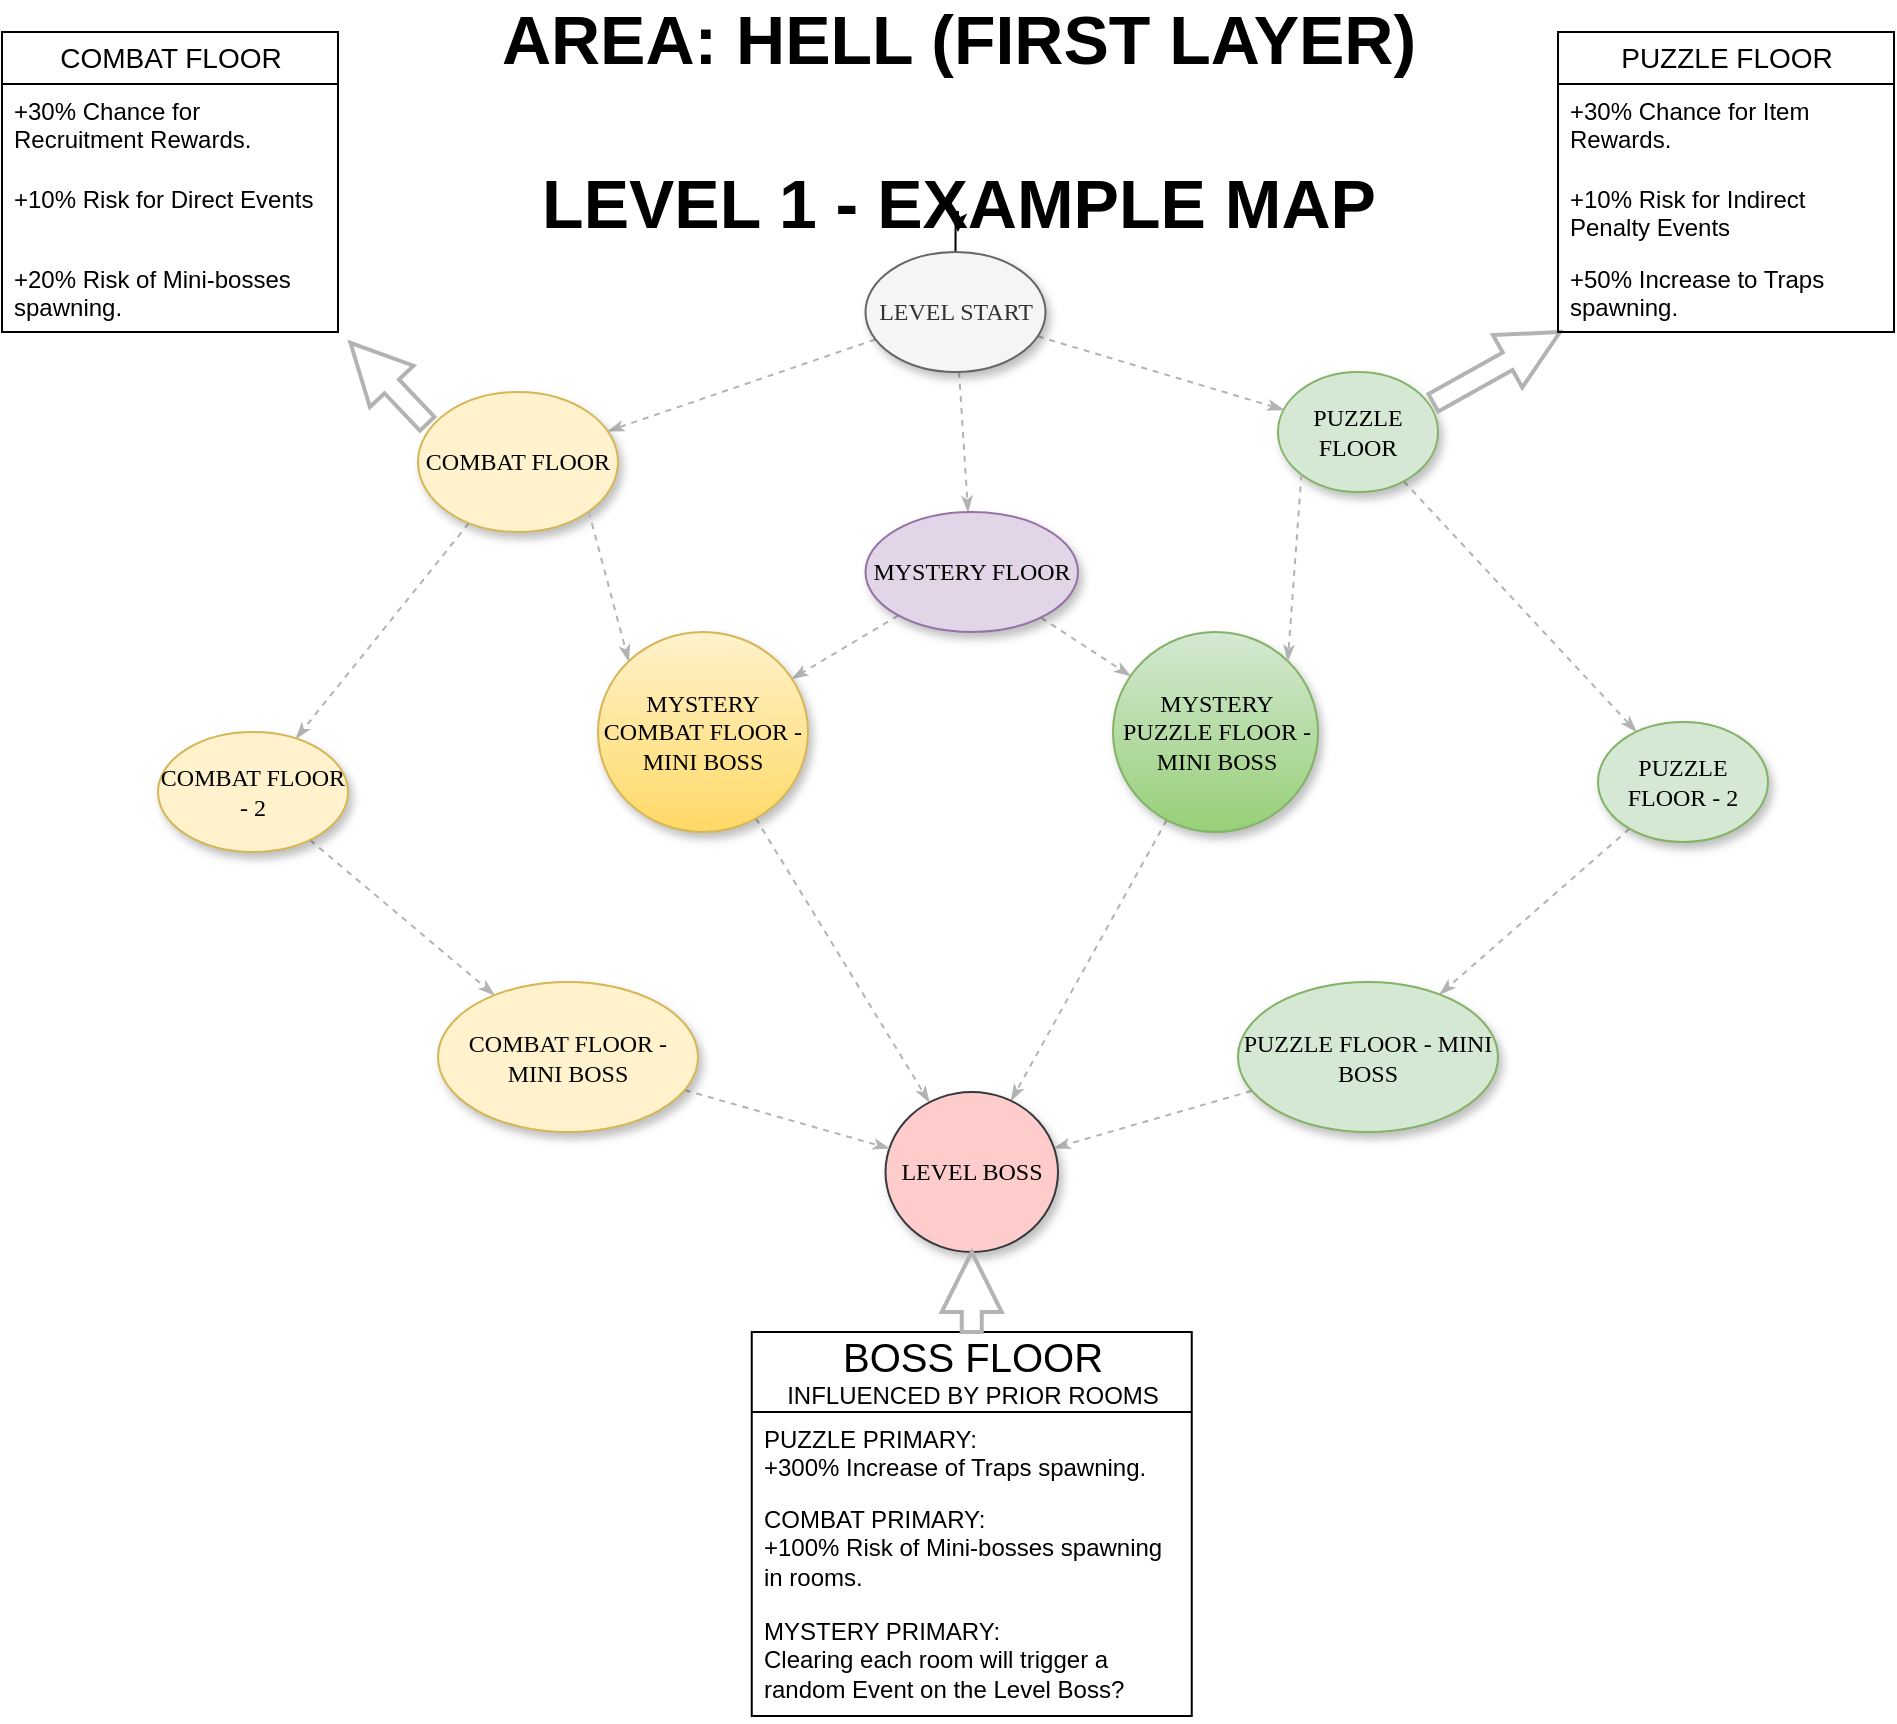<mxfile version="23.1.6" type="github">
  <diagram name="Page-1" id="-TcGN0LLppVqEFjLeOrq">
    <mxGraphModel dx="2643" dy="865" grid="1" gridSize="10" guides="1" tooltips="1" connect="1" arrows="1" fold="1" page="1" pageScale="1" pageWidth="850" pageHeight="1100" math="0" shadow="0">
      <root>
        <mxCell id="0" />
        <mxCell id="1" parent="0" />
        <mxCell id="Wnhr-yuvcMZ0hcZIam0n-1" style="edgeStyle=none;rounded=1;html=1;labelBackgroundColor=none;startArrow=none;startFill=0;startSize=5;endArrow=classicThin;endFill=1;endSize=5;jettySize=auto;orthogonalLoop=1;strokeColor=#B3B3B3;strokeWidth=1;fontFamily=Verdana;fontSize=12;dashed=1;" edge="1" parent="1" source="Wnhr-yuvcMZ0hcZIam0n-4" target="Wnhr-yuvcMZ0hcZIam0n-7">
          <mxGeometry relative="1" as="geometry" />
        </mxCell>
        <mxCell id="Wnhr-yuvcMZ0hcZIam0n-2" value="" style="edgeStyle=none;rounded=1;html=1;labelBackgroundColor=none;startArrow=none;startFill=0;startSize=5;endArrow=classicThin;endFill=1;endSize=5;jettySize=auto;orthogonalLoop=1;strokeColor=#B3B3B3;strokeWidth=1;fontFamily=Verdana;fontSize=12;dashed=1;" edge="1" parent="1" source="Wnhr-yuvcMZ0hcZIam0n-4" target="Wnhr-yuvcMZ0hcZIam0n-20">
          <mxGeometry relative="1" as="geometry" />
        </mxCell>
        <mxCell id="Wnhr-yuvcMZ0hcZIam0n-3" value="" style="edgeStyle=none;rounded=1;html=1;labelBackgroundColor=none;startArrow=none;startFill=0;startSize=5;endArrow=classicThin;endFill=1;endSize=5;jettySize=auto;orthogonalLoop=1;strokeColor=#B3B3B3;strokeWidth=1;fontFamily=Verdana;fontSize=12;dashed=1;" edge="1" parent="1" source="Wnhr-yuvcMZ0hcZIam0n-4" target="Wnhr-yuvcMZ0hcZIam0n-9">
          <mxGeometry relative="1" as="geometry" />
        </mxCell>
        <mxCell id="Wnhr-yuvcMZ0hcZIam0n-62" value="" style="edgeStyle=orthogonalEdgeStyle;rounded=0;orthogonalLoop=1;jettySize=auto;html=1;" edge="1" parent="1" source="Wnhr-yuvcMZ0hcZIam0n-4" target="Wnhr-yuvcMZ0hcZIam0n-41">
          <mxGeometry relative="1" as="geometry" />
        </mxCell>
        <mxCell id="Wnhr-yuvcMZ0hcZIam0n-4" value="LEVEL START" style="ellipse;whiteSpace=wrap;html=1;rounded=0;shadow=1;comic=0;labelBackgroundColor=none;strokeWidth=1;fontFamily=Verdana;fontSize=12;align=center;fillColor=#f5f5f5;fontColor=#333333;strokeColor=#666666;" vertex="1" parent="1">
          <mxGeometry x="263.75" y="160" width="90" height="60" as="geometry" />
        </mxCell>
        <mxCell id="Wnhr-yuvcMZ0hcZIam0n-5" value="" style="edgeStyle=none;rounded=1;html=1;labelBackgroundColor=none;startArrow=none;startFill=0;startSize=5;endArrow=classicThin;endFill=1;endSize=5;jettySize=auto;orthogonalLoop=1;strokeColor=#B3B3B3;strokeWidth=1;fontFamily=Verdana;fontSize=12;dashed=1;" edge="1" parent="1" source="Wnhr-yuvcMZ0hcZIam0n-7" target="Wnhr-yuvcMZ0hcZIam0n-17">
          <mxGeometry relative="1" as="geometry" />
        </mxCell>
        <mxCell id="Wnhr-yuvcMZ0hcZIam0n-6" value="" style="edgeStyle=none;rounded=1;html=1;labelBackgroundColor=none;startArrow=none;startFill=0;startSize=5;endArrow=classicThin;endFill=1;endSize=5;jettySize=auto;orthogonalLoop=1;strokeColor=#B3B3B3;strokeWidth=1;fontFamily=Verdana;fontSize=12;dashed=1;" edge="1" parent="1" source="Wnhr-yuvcMZ0hcZIam0n-7" target="Wnhr-yuvcMZ0hcZIam0n-15">
          <mxGeometry relative="1" as="geometry" />
        </mxCell>
        <mxCell id="Wnhr-yuvcMZ0hcZIam0n-7" value="MYSTERY FLOOR" style="ellipse;whiteSpace=wrap;html=1;rounded=0;shadow=1;comic=0;labelBackgroundColor=none;strokeWidth=1;fontFamily=Verdana;fontSize=12;align=center;fillColor=#e1d5e7;strokeColor=#9673a6;" vertex="1" parent="1">
          <mxGeometry x="263.75" y="290" width="106.25" height="60" as="geometry" />
        </mxCell>
        <mxCell id="Wnhr-yuvcMZ0hcZIam0n-8" value="" style="edgeStyle=none;rounded=1;html=1;labelBackgroundColor=none;startArrow=none;startFill=0;startSize=5;endArrow=classicThin;endFill=1;endSize=5;jettySize=auto;orthogonalLoop=1;strokeColor=#B3B3B3;strokeWidth=1;fontFamily=Verdana;fontSize=12;dashed=1;" edge="1" parent="1" source="Wnhr-yuvcMZ0hcZIam0n-9" target="Wnhr-yuvcMZ0hcZIam0n-11">
          <mxGeometry relative="1" as="geometry" />
        </mxCell>
        <mxCell id="Wnhr-yuvcMZ0hcZIam0n-9" value="PUZZLE FLOOR" style="ellipse;whiteSpace=wrap;html=1;rounded=0;shadow=1;comic=0;labelBackgroundColor=none;strokeWidth=1;fontFamily=Verdana;fontSize=12;align=center;fillColor=#d5e8d4;strokeColor=#82b366;" vertex="1" parent="1">
          <mxGeometry x="470" y="220" width="80" height="60" as="geometry" />
        </mxCell>
        <mxCell id="Wnhr-yuvcMZ0hcZIam0n-10" value="" style="edgeStyle=none;rounded=1;html=1;labelBackgroundColor=none;startArrow=none;startFill=0;startSize=5;endArrow=classicThin;endFill=1;endSize=5;jettySize=auto;orthogonalLoop=1;strokeColor=#B3B3B3;strokeWidth=1;fontFamily=Verdana;fontSize=12;dashed=1;" edge="1" parent="1" source="Wnhr-yuvcMZ0hcZIam0n-11" target="Wnhr-yuvcMZ0hcZIam0n-13">
          <mxGeometry relative="1" as="geometry" />
        </mxCell>
        <mxCell id="Wnhr-yuvcMZ0hcZIam0n-11" value="PUZZLE FLOOR - 2" style="ellipse;whiteSpace=wrap;html=1;rounded=0;shadow=1;comic=0;labelBackgroundColor=none;strokeWidth=1;fontFamily=Verdana;fontSize=12;align=center;fillColor=#d5e8d4;strokeColor=#82b366;" vertex="1" parent="1">
          <mxGeometry x="630" y="395" width="85" height="60" as="geometry" />
        </mxCell>
        <mxCell id="Wnhr-yuvcMZ0hcZIam0n-12" value="" style="edgeStyle=none;rounded=1;html=1;labelBackgroundColor=none;startArrow=none;startFill=0;startSize=5;endArrow=classicThin;endFill=1;endSize=5;jettySize=auto;orthogonalLoop=1;strokeColor=#B3B3B3;strokeWidth=1;fontFamily=Verdana;fontSize=12;dashed=1;" edge="1" parent="1" source="Wnhr-yuvcMZ0hcZIam0n-13" target="Wnhr-yuvcMZ0hcZIam0n-18">
          <mxGeometry relative="1" as="geometry" />
        </mxCell>
        <mxCell id="Wnhr-yuvcMZ0hcZIam0n-13" value="PUZZLE FLOOR - MINI BOSS" style="ellipse;whiteSpace=wrap;html=1;rounded=0;shadow=1;comic=0;labelBackgroundColor=none;strokeWidth=1;fontFamily=Verdana;fontSize=12;align=center;fillColor=#d5e8d4;strokeColor=#82b366;" vertex="1" parent="1">
          <mxGeometry x="450" y="525" width="130" height="75" as="geometry" />
        </mxCell>
        <mxCell id="Wnhr-yuvcMZ0hcZIam0n-14" value="" style="edgeStyle=none;rounded=1;html=1;labelBackgroundColor=none;startArrow=none;startFill=0;startSize=5;endArrow=classicThin;endFill=1;endSize=5;jettySize=auto;orthogonalLoop=1;strokeColor=#B3B3B3;strokeWidth=1;fontFamily=Verdana;fontSize=12;dashed=1;" edge="1" parent="1" source="Wnhr-yuvcMZ0hcZIam0n-15" target="Wnhr-yuvcMZ0hcZIam0n-18">
          <mxGeometry relative="1" as="geometry" />
        </mxCell>
        <mxCell id="Wnhr-yuvcMZ0hcZIam0n-15" value="MYSTERY PUZZLE FLOOR - MINI BOSS" style="ellipse;whiteSpace=wrap;html=1;rounded=0;shadow=1;comic=0;labelBackgroundColor=none;strokeWidth=1;fontFamily=Verdana;fontSize=12;align=center;fillColor=#d5e8d4;gradientColor=#97d077;strokeColor=#82b366;" vertex="1" parent="1">
          <mxGeometry x="387.5" y="350" width="102.5" height="100" as="geometry" />
        </mxCell>
        <mxCell id="Wnhr-yuvcMZ0hcZIam0n-16" value="" style="edgeStyle=none;rounded=1;html=1;labelBackgroundColor=none;startArrow=none;startFill=0;startSize=5;endArrow=classicThin;endFill=1;endSize=5;jettySize=auto;orthogonalLoop=1;strokeColor=#B3B3B3;strokeWidth=1;fontFamily=Verdana;fontSize=12;dashed=1;" edge="1" parent="1" source="Wnhr-yuvcMZ0hcZIam0n-17" target="Wnhr-yuvcMZ0hcZIam0n-18">
          <mxGeometry relative="1" as="geometry" />
        </mxCell>
        <mxCell id="Wnhr-yuvcMZ0hcZIam0n-17" value="MYSTERY COMBAT FLOOR - MINI BOSS" style="ellipse;whiteSpace=wrap;html=1;rounded=0;shadow=1;comic=0;labelBackgroundColor=none;strokeWidth=1;fontFamily=Verdana;fontSize=12;align=center;fillColor=#fff2cc;gradientColor=#ffd966;strokeColor=#d6b656;" vertex="1" parent="1">
          <mxGeometry x="130" y="350" width="105" height="100" as="geometry" />
        </mxCell>
        <mxCell id="Wnhr-yuvcMZ0hcZIam0n-18" value="LEVEL BOSS" style="ellipse;whiteSpace=wrap;html=1;rounded=0;shadow=1;comic=0;labelBackgroundColor=none;strokeWidth=1;fontFamily=Verdana;fontSize=12;align=center;fillColor=#ffcccc;strokeColor=#36393d;" vertex="1" parent="1">
          <mxGeometry x="273.75" y="580" width="86.25" height="80" as="geometry" />
        </mxCell>
        <mxCell id="Wnhr-yuvcMZ0hcZIam0n-19" value="" style="edgeStyle=none;rounded=1;html=1;labelBackgroundColor=none;startArrow=none;startFill=0;startSize=5;endArrow=classicThin;endFill=1;endSize=5;jettySize=auto;orthogonalLoop=1;strokeColor=#B3B3B3;strokeWidth=1;fontFamily=Verdana;fontSize=12;dashed=1;" edge="1" parent="1" source="Wnhr-yuvcMZ0hcZIam0n-20" target="Wnhr-yuvcMZ0hcZIam0n-22">
          <mxGeometry relative="1" as="geometry" />
        </mxCell>
        <mxCell id="Wnhr-yuvcMZ0hcZIam0n-20" value="COMBAT FLOOR" style="ellipse;whiteSpace=wrap;html=1;rounded=0;shadow=1;comic=0;labelBackgroundColor=none;strokeWidth=1;fontFamily=Verdana;fontSize=12;align=center;fillColor=#fff2cc;strokeColor=#d6b656;" vertex="1" parent="1">
          <mxGeometry x="40" y="230" width="100" height="70" as="geometry" />
        </mxCell>
        <mxCell id="Wnhr-yuvcMZ0hcZIam0n-21" value="" style="edgeStyle=none;rounded=1;html=1;labelBackgroundColor=none;startArrow=none;startFill=0;startSize=5;endArrow=classicThin;endFill=1;endSize=5;jettySize=auto;orthogonalLoop=1;strokeColor=#B3B3B3;strokeWidth=1;fontFamily=Verdana;fontSize=12;dashed=1;" edge="1" parent="1" source="Wnhr-yuvcMZ0hcZIam0n-22" target="Wnhr-yuvcMZ0hcZIam0n-24">
          <mxGeometry relative="1" as="geometry" />
        </mxCell>
        <mxCell id="Wnhr-yuvcMZ0hcZIam0n-22" value="COMBAT FLOOR - 2" style="ellipse;whiteSpace=wrap;html=1;rounded=0;shadow=1;comic=0;labelBackgroundColor=none;strokeWidth=1;fontFamily=Verdana;fontSize=12;align=center;fillColor=#fff2cc;strokeColor=#d6b656;" vertex="1" parent="1">
          <mxGeometry x="-90" y="400" width="95" height="60" as="geometry" />
        </mxCell>
        <mxCell id="Wnhr-yuvcMZ0hcZIam0n-23" value="" style="edgeStyle=none;rounded=1;html=1;labelBackgroundColor=none;startArrow=none;startFill=0;startSize=5;endArrow=classicThin;endFill=1;endSize=5;jettySize=auto;orthogonalLoop=1;strokeColor=#B3B3B3;strokeWidth=1;fontFamily=Verdana;fontSize=12;dashed=1;" edge="1" parent="1" source="Wnhr-yuvcMZ0hcZIam0n-24" target="Wnhr-yuvcMZ0hcZIam0n-18">
          <mxGeometry relative="1" as="geometry" />
        </mxCell>
        <mxCell id="Wnhr-yuvcMZ0hcZIam0n-24" value="COMBAT FLOOR - MINI BOSS" style="ellipse;whiteSpace=wrap;html=1;rounded=0;shadow=1;comic=0;labelBackgroundColor=none;strokeWidth=1;fontFamily=Verdana;fontSize=12;align=center;fillColor=#fff2cc;strokeColor=#d6b656;" vertex="1" parent="1">
          <mxGeometry x="50" y="525" width="130" height="75" as="geometry" />
        </mxCell>
        <mxCell id="Wnhr-yuvcMZ0hcZIam0n-41" value="&lt;font style=&quot;font-size: 34px;&quot;&gt;AREA: HELL (FIRST LAYER)&lt;/font&gt;&lt;br&gt;&lt;font style=&quot;font-size: 34px;&quot;&gt;&lt;br&gt;LEVEL 1 - EXAMPLE MAP&lt;br&gt;&lt;/font&gt;" style="text;strokeColor=none;fillColor=none;html=1;fontSize=24;fontStyle=1;verticalAlign=middle;align=center;" vertex="1" parent="1">
          <mxGeometry x="20" y="40" width="580" height="110" as="geometry" />
        </mxCell>
        <mxCell id="Wnhr-yuvcMZ0hcZIam0n-44" value="" style="edgeStyle=none;rounded=1;html=1;labelBackgroundColor=none;startArrow=none;startFill=0;endArrow=classicThin;endFill=1;jettySize=auto;orthogonalLoop=1;strokeColor=#B3B3B3;strokeWidth=2;fontFamily=Verdana;fontSize=12;shape=arrow;entryX=0.006;entryY=1;entryDx=0;entryDy=0;entryPerimeter=0;exitX=0.971;exitY=0.257;exitDx=0;exitDy=0;exitPerimeter=0;" edge="1" parent="1" source="Wnhr-yuvcMZ0hcZIam0n-9" target="Wnhr-yuvcMZ0hcZIam0n-48">
          <mxGeometry relative="1" as="geometry">
            <mxPoint x="550" y="120" as="sourcePoint" />
            <mxPoint x="660" y="78" as="targetPoint" />
          </mxGeometry>
        </mxCell>
        <mxCell id="Wnhr-yuvcMZ0hcZIam0n-45" value="&lt;font style=&quot;font-size: 14px;&quot;&gt; PUZZLE FLOOR&lt;br&gt;&lt;/font&gt;" style="swimlane;fontStyle=0;childLayout=stackLayout;horizontal=1;startSize=26;fillColor=none;horizontalStack=0;resizeParent=1;resizeParentMax=0;resizeLast=0;collapsible=1;marginBottom=0;html=1;" vertex="1" parent="1">
          <mxGeometry x="610" y="50" width="168" height="150" as="geometry" />
        </mxCell>
        <mxCell id="Wnhr-yuvcMZ0hcZIam0n-46" value="+30% Chance for Item Rewards." style="text;strokeColor=none;fillColor=none;align=left;verticalAlign=top;spacingLeft=4;spacingRight=4;overflow=hidden;rotatable=0;points=[[0,0.5],[1,0.5]];portConstraint=eastwest;whiteSpace=wrap;html=1;" vertex="1" parent="Wnhr-yuvcMZ0hcZIam0n-45">
          <mxGeometry y="26" width="168" height="44" as="geometry" />
        </mxCell>
        <mxCell id="Wnhr-yuvcMZ0hcZIam0n-47" value="+10% Risk for Indirect Penalty Events " style="text;strokeColor=none;fillColor=none;align=left;verticalAlign=top;spacingLeft=4;spacingRight=4;overflow=hidden;rotatable=0;points=[[0,0.5],[1,0.5]];portConstraint=eastwest;whiteSpace=wrap;html=1;" vertex="1" parent="Wnhr-yuvcMZ0hcZIam0n-45">
          <mxGeometry y="70" width="168" height="40" as="geometry" />
        </mxCell>
        <mxCell id="Wnhr-yuvcMZ0hcZIam0n-48" value="+50% Increase to Traps spawning." style="text;strokeColor=none;fillColor=none;align=left;verticalAlign=top;spacingLeft=4;spacingRight=4;overflow=hidden;rotatable=0;points=[[0,0.5],[1,0.5]];portConstraint=eastwest;whiteSpace=wrap;html=1;" vertex="1" parent="Wnhr-yuvcMZ0hcZIam0n-45">
          <mxGeometry y="110" width="168" height="40" as="geometry" />
        </mxCell>
        <mxCell id="Wnhr-yuvcMZ0hcZIam0n-49" value="" style="edgeStyle=none;rounded=1;html=1;labelBackgroundColor=none;startArrow=none;startFill=0;startSize=5;endArrow=classicThin;endFill=1;endSize=5;jettySize=auto;orthogonalLoop=1;strokeColor=#B3B3B3;strokeWidth=1;fontFamily=Verdana;fontSize=12;dashed=1;exitX=0;exitY=1;exitDx=0;exitDy=0;entryX=1;entryY=0;entryDx=0;entryDy=0;" edge="1" parent="1" source="Wnhr-yuvcMZ0hcZIam0n-9" target="Wnhr-yuvcMZ0hcZIam0n-15">
          <mxGeometry relative="1" as="geometry">
            <mxPoint x="360" y="340" as="sourcePoint" />
            <mxPoint x="534" y="418" as="targetPoint" />
          </mxGeometry>
        </mxCell>
        <mxCell id="Wnhr-yuvcMZ0hcZIam0n-50" value="" style="edgeStyle=none;rounded=1;html=1;labelBackgroundColor=none;startArrow=none;startFill=0;startSize=5;endArrow=classicThin;endFill=1;endSize=5;jettySize=auto;orthogonalLoop=1;strokeColor=#B3B3B3;strokeWidth=1;fontFamily=Verdana;fontSize=12;dashed=1;exitX=1;exitY=1;exitDx=0;exitDy=0;entryX=0;entryY=0;entryDx=0;entryDy=0;" edge="1" parent="1" source="Wnhr-yuvcMZ0hcZIam0n-20" target="Wnhr-yuvcMZ0hcZIam0n-17">
          <mxGeometry relative="1" as="geometry">
            <mxPoint x="120" y="340" as="sourcePoint" />
            <mxPoint x="180" y="430" as="targetPoint" />
          </mxGeometry>
        </mxCell>
        <mxCell id="Wnhr-yuvcMZ0hcZIam0n-51" value="&lt;font style=&quot;font-size: 14px;&quot;&gt; COMBAT FLOOR&lt;br&gt;&lt;/font&gt;" style="swimlane;fontStyle=0;childLayout=stackLayout;horizontal=1;startSize=26;fillColor=none;horizontalStack=0;resizeParent=1;resizeParentMax=0;resizeLast=0;collapsible=1;marginBottom=0;html=1;" vertex="1" parent="1">
          <mxGeometry x="-168" y="50" width="168" height="150" as="geometry" />
        </mxCell>
        <mxCell id="Wnhr-yuvcMZ0hcZIam0n-52" value="+30% Chance for Recruitment Rewards." style="text;strokeColor=none;fillColor=none;align=left;verticalAlign=top;spacingLeft=4;spacingRight=4;overflow=hidden;rotatable=0;points=[[0,0.5],[1,0.5]];portConstraint=eastwest;whiteSpace=wrap;html=1;" vertex="1" parent="Wnhr-yuvcMZ0hcZIam0n-51">
          <mxGeometry y="26" width="168" height="44" as="geometry" />
        </mxCell>
        <mxCell id="Wnhr-yuvcMZ0hcZIam0n-53" value="+10% Risk for Direct Events " style="text;strokeColor=none;fillColor=none;align=left;verticalAlign=top;spacingLeft=4;spacingRight=4;overflow=hidden;rotatable=0;points=[[0,0.5],[1,0.5]];portConstraint=eastwest;whiteSpace=wrap;html=1;" vertex="1" parent="Wnhr-yuvcMZ0hcZIam0n-51">
          <mxGeometry y="70" width="168" height="40" as="geometry" />
        </mxCell>
        <mxCell id="Wnhr-yuvcMZ0hcZIam0n-54" value="+20% Risk of Mini-bosses spawning." style="text;strokeColor=none;fillColor=none;align=left;verticalAlign=top;spacingLeft=4;spacingRight=4;overflow=hidden;rotatable=0;points=[[0,0.5],[1,0.5]];portConstraint=eastwest;whiteSpace=wrap;html=1;" vertex="1" parent="Wnhr-yuvcMZ0hcZIam0n-51">
          <mxGeometry y="110" width="168" height="40" as="geometry" />
        </mxCell>
        <mxCell id="Wnhr-yuvcMZ0hcZIam0n-55" value="" style="edgeStyle=none;rounded=1;html=1;labelBackgroundColor=none;startArrow=none;startFill=0;endArrow=classicThin;endFill=1;jettySize=auto;orthogonalLoop=1;strokeColor=#B3B3B3;strokeWidth=2;fontFamily=Verdana;fontSize=12;shape=arrow;exitX=0.046;exitY=0.227;exitDx=0;exitDy=0;exitPerimeter=0;entryX=1.037;entryY=1.135;entryDx=0;entryDy=0;entryPerimeter=0;" edge="1" parent="1" source="Wnhr-yuvcMZ0hcZIam0n-20" target="Wnhr-yuvcMZ0hcZIam0n-54">
          <mxGeometry relative="1" as="geometry">
            <mxPoint x="20" y="130" as="sourcePoint" />
            <mxPoint x="-40" y="30" as="targetPoint" />
          </mxGeometry>
        </mxCell>
        <mxCell id="Wnhr-yuvcMZ0hcZIam0n-56" value="&lt;div&gt;&lt;font style=&quot;font-size: 20px;&quot;&gt;BOSS FLOOR&lt;/font&gt;&lt;/div&gt;INFLUENCED BY PRIOR ROOMS" style="swimlane;fontStyle=0;childLayout=stackLayout;horizontal=1;startSize=40;fillColor=none;horizontalStack=0;resizeParent=1;resizeParentMax=0;resizeLast=0;collapsible=1;marginBottom=0;html=1;" vertex="1" parent="1">
          <mxGeometry x="206.87" y="700" width="220" height="192" as="geometry" />
        </mxCell>
        <mxCell id="Wnhr-yuvcMZ0hcZIam0n-57" value="PUZZLE PRIMARY: &lt;br&gt;&lt;div&gt;+300% Increase of Traps spawning.&lt;br&gt;&lt;/div&gt;" style="text;strokeColor=none;fillColor=none;align=left;verticalAlign=top;spacingLeft=4;spacingRight=4;overflow=hidden;rotatable=0;points=[[0,0.5],[1,0.5]];portConstraint=eastwest;whiteSpace=wrap;html=1;" vertex="1" parent="Wnhr-yuvcMZ0hcZIam0n-56">
          <mxGeometry y="40" width="220" height="40" as="geometry" />
        </mxCell>
        <mxCell id="Wnhr-yuvcMZ0hcZIam0n-58" value="COMBAT PRIMARY: &lt;br&gt;+100% Risk of Mini-bosses spawning in rooms." style="text;strokeColor=none;fillColor=none;align=left;verticalAlign=top;spacingLeft=4;spacingRight=4;overflow=hidden;rotatable=0;points=[[0,0.5],[1,0.5]];portConstraint=eastwest;whiteSpace=wrap;html=1;" vertex="1" parent="Wnhr-yuvcMZ0hcZIam0n-56">
          <mxGeometry y="80" width="220" height="56" as="geometry" />
        </mxCell>
        <mxCell id="Wnhr-yuvcMZ0hcZIam0n-59" value="MYSTERY PRIMARY: &lt;br&gt;Clearing each room will trigger a random Event on the Level Boss?" style="text;strokeColor=none;fillColor=none;align=left;verticalAlign=top;spacingLeft=4;spacingRight=4;overflow=hidden;rotatable=0;points=[[0,0.5],[1,0.5]];portConstraint=eastwest;whiteSpace=wrap;html=1;" vertex="1" parent="Wnhr-yuvcMZ0hcZIam0n-56">
          <mxGeometry y="136" width="220" height="56" as="geometry" />
        </mxCell>
        <mxCell id="Wnhr-yuvcMZ0hcZIam0n-60" value="" style="edgeStyle=none;rounded=1;html=1;labelBackgroundColor=none;startArrow=none;startFill=0;endArrow=classicThin;endFill=1;jettySize=auto;orthogonalLoop=1;strokeColor=#B3B3B3;strokeWidth=2;fontFamily=Verdana;fontSize=12;shape=arrow;entryX=0.5;entryY=1;entryDx=0;entryDy=0;exitX=0.5;exitY=0;exitDx=0;exitDy=0;" edge="1" parent="1" source="Wnhr-yuvcMZ0hcZIam0n-56" target="Wnhr-yuvcMZ0hcZIam0n-18">
          <mxGeometry relative="1" as="geometry">
            <mxPoint x="300" y="710" as="sourcePoint" />
            <mxPoint x="469" y="710" as="targetPoint" />
          </mxGeometry>
        </mxCell>
      </root>
    </mxGraphModel>
  </diagram>
</mxfile>

